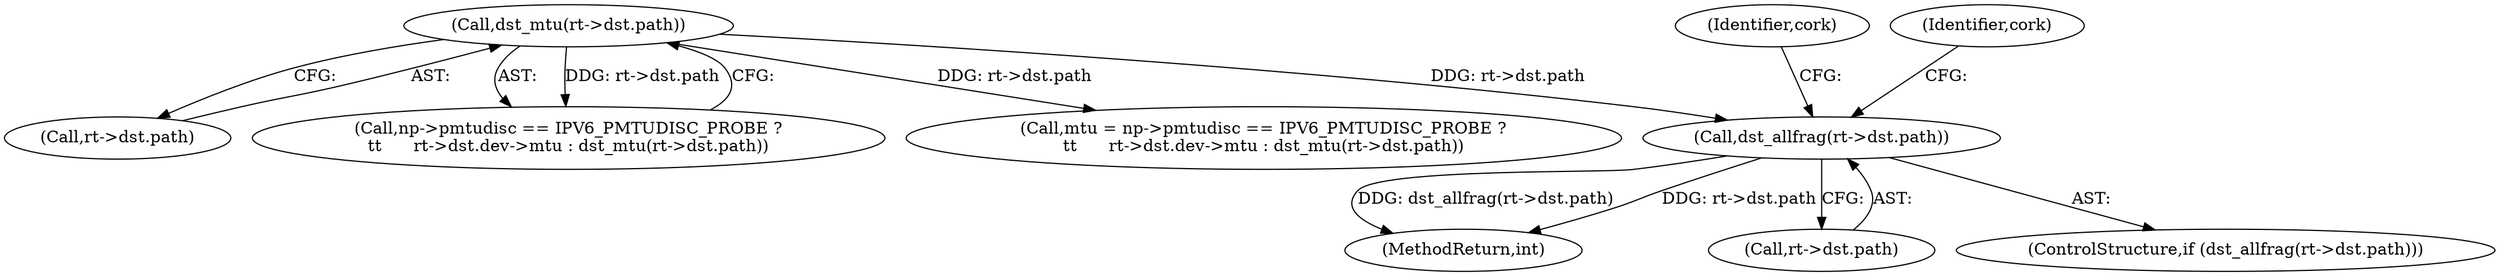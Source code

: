 digraph "0_linux_87c48fa3b4630905f98268dde838ee43626a060c_0@pointer" {
"1000457" [label="(Call,dst_allfrag(rt->dst.path))"];
"1000429" [label="(Call,dst_mtu(rt->dst.path))"];
"1000470" [label="(Identifier,cork)"];
"1000430" [label="(Call,rt->dst.path)"];
"1000416" [label="(Call,np->pmtudisc == IPV6_PMTUDISC_PROBE ?\n\t\t      rt->dst.dev->mtu : dst_mtu(rt->dst.path))"];
"1000457" [label="(Call,dst_allfrag(rt->dst.path))"];
"1001339" [label="(MethodReturn,int)"];
"1000458" [label="(Call,rt->dst.path)"];
"1000429" [label="(Call,dst_mtu(rt->dst.path))"];
"1000456" [label="(ControlStructure,if (dst_allfrag(rt->dst.path)))"];
"1000414" [label="(Call,mtu = np->pmtudisc == IPV6_PMTUDISC_PROBE ?\n\t\t      rt->dst.dev->mtu : dst_mtu(rt->dst.path))"];
"1000465" [label="(Identifier,cork)"];
"1000457" -> "1000456"  [label="AST: "];
"1000457" -> "1000458"  [label="CFG: "];
"1000458" -> "1000457"  [label="AST: "];
"1000465" -> "1000457"  [label="CFG: "];
"1000470" -> "1000457"  [label="CFG: "];
"1000457" -> "1001339"  [label="DDG: dst_allfrag(rt->dst.path)"];
"1000457" -> "1001339"  [label="DDG: rt->dst.path"];
"1000429" -> "1000457"  [label="DDG: rt->dst.path"];
"1000429" -> "1000416"  [label="AST: "];
"1000429" -> "1000430"  [label="CFG: "];
"1000430" -> "1000429"  [label="AST: "];
"1000416" -> "1000429"  [label="CFG: "];
"1000429" -> "1000414"  [label="DDG: rt->dst.path"];
"1000429" -> "1000416"  [label="DDG: rt->dst.path"];
}

